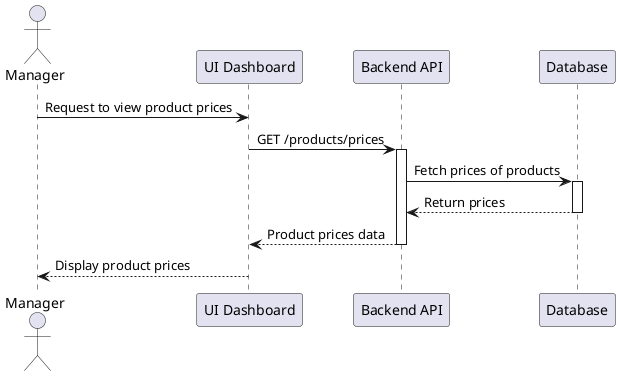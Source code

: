 @startuml
actor Manager
participant "UI Dashboard" as Dashboard
participant "Backend API" as Backend
participant "Database" as DB

Manager -> Dashboard: Request to view product prices
Dashboard -> Backend: GET /products/prices
activate Backend
Backend -> DB: Fetch prices of products
activate DB
DB --> Backend: Return prices
deactivate DB
Backend --> Dashboard: Product prices data
deactivate Backend
Dashboard --> Manager: Display product prices
@enduml